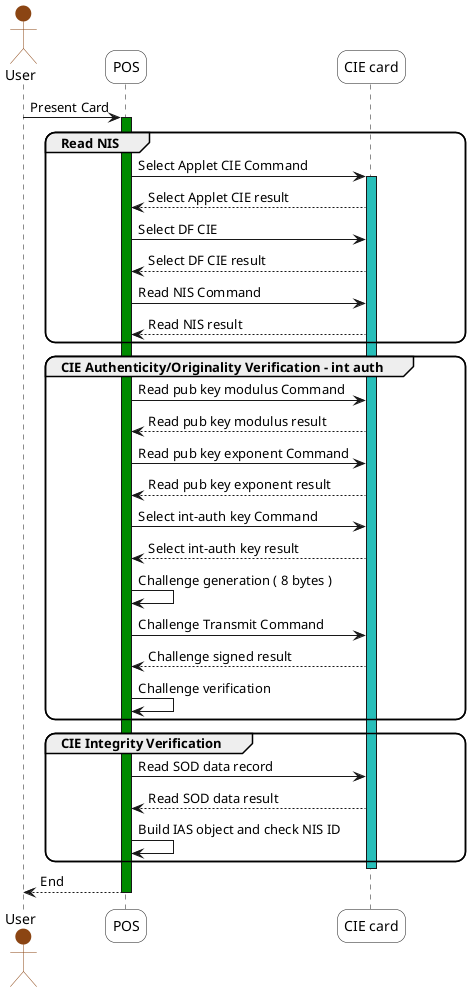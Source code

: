 @startuml

skinparam sequenceArrowThickness 1
skinparam roundcorner 20


skinparam ParticipantPadding 50
skinparam BoxPadding 400
skinparam SequenceBoxBackgroundColor AliceBlue
skinparam ActorBorderColor    SaddleBrown


actor User #SaddleBrown

participant "POS" as pos #white
participant "CIE card" as nfccard #white


User -> pos: Present Card
activate pos #008a00

group Read NIS
pos -> nfccard:Select Applet CIE Command
activate nfccard #28beb9
nfccard --> pos: Select Applet CIE result

pos -> nfccard:Select DF CIE
nfccard --> pos: Select DF CIE result

pos -> nfccard:Read NIS Command
nfccard --> pos: Read NIS result
end

group CIE Authenticity/Originality Verification - int auth
pos -> nfccard:Read pub key modulus Command
nfccard --> pos: Read pub key modulus result

pos -> nfccard:Read pub key exponent Command
nfccard --> pos: Read pub key exponent result

pos -> nfccard:Select int-auth key Command
nfccard --> pos: Select int-auth key result

pos -> pos: Challenge generation ( 8 bytes )

pos -> nfccard:Challenge Transmit Command
nfccard --> pos: Challenge signed result

pos -> pos: Challenge verification
end
group CIE Integrity Verification
pos -> nfccard: Read SOD data record
nfccard --> pos: Read SOD data result

pos -> pos:Build IAS object and check NIS ID

end

deactivate

pos --> User: End
deactivate pos

@enduml